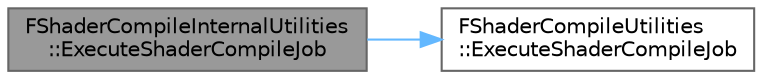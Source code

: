 digraph "FShaderCompileInternalUtilities::ExecuteShaderCompileJob"
{
 // INTERACTIVE_SVG=YES
 // LATEX_PDF_SIZE
  bgcolor="transparent";
  edge [fontname=Helvetica,fontsize=10,labelfontname=Helvetica,labelfontsize=10];
  node [fontname=Helvetica,fontsize=10,shape=box,height=0.2,width=0.4];
  rankdir="LR";
  Node1 [id="Node000001",label="FShaderCompileInternalUtilities\l::ExecuteShaderCompileJob",height=0.2,width=0.4,color="gray40", fillcolor="grey60", style="filled", fontcolor="black",tooltip="Execute the specified (single or pipeline) shader compile job."];
  Node1 -> Node2 [id="edge1_Node000001_Node000002",color="steelblue1",style="solid",tooltip=" "];
  Node2 [id="Node000002",label="FShaderCompileUtilities\l::ExecuteShaderCompileJob",height=0.2,width=0.4,color="grey40", fillcolor="white", style="filled",URL="$d2/d9c/classFShaderCompileUtilities.html#afef58831f0b500d1b025e561d60cf657",tooltip="Execute the specified (single or pipeline) shader compile job."];
}
